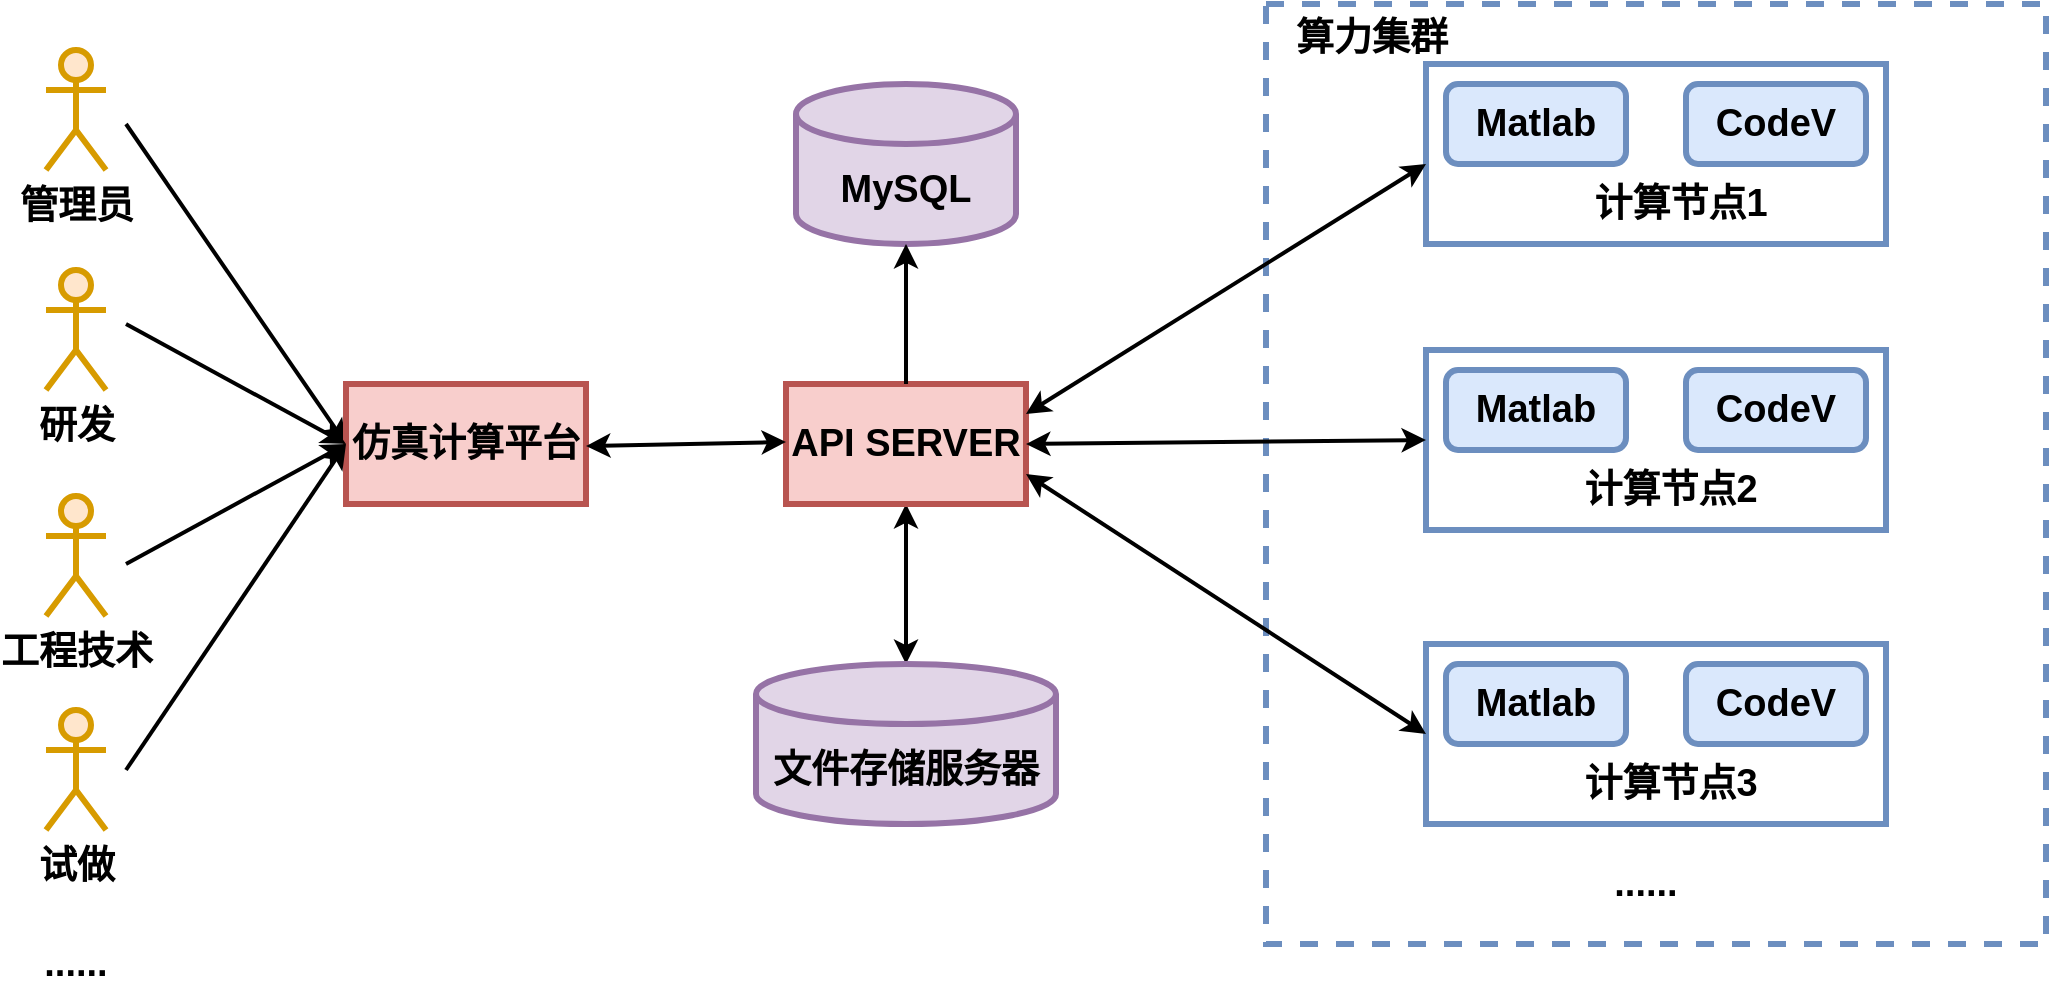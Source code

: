 <mxfile version="14.9.2" type="github"><diagram id="WEavagxoX7mWQo-rN5Ej" name="Page-1"><mxGraphModel dx="1102" dy="526" grid="1" gridSize="10" guides="1" tooltips="1" connect="1" arrows="1" fold="1" page="1" pageScale="1" pageWidth="827" pageHeight="1169" math="0" shadow="0"><root><mxCell id="0"/><mxCell id="1" parent="0"/><mxCell id="meVRYA2Hp27yC9P9ZgB7-33" value="" style="rounded=0;whiteSpace=wrap;html=1;strokeColor=#6c8ebf;fillColor=none;dashed=1;strokeWidth=3;fontSize=19;" parent="1" vertex="1"><mxGeometry x="850" y="140" width="390" height="470" as="geometry"/></mxCell><mxCell id="meVRYA2Hp27yC9P9ZgB7-4" value="" style="rounded=0;whiteSpace=wrap;html=1;strokeColor=#6c8ebf;fillColor=none;strokeWidth=3;fontSize=19;" parent="1" vertex="1"><mxGeometry x="930" y="170" width="230" height="90" as="geometry"/></mxCell><mxCell id="meVRYA2Hp27yC9P9ZgB7-5" value="&lt;b style=&quot;font-size: 19px;&quot;&gt;Matlab&lt;/b&gt;" style="rounded=1;whiteSpace=wrap;html=1;strokeColor=#6c8ebf;fillColor=#dae8fc;strokeWidth=3;fontSize=19;" parent="1" vertex="1"><mxGeometry x="940" y="180" width="90" height="40" as="geometry"/></mxCell><mxCell id="meVRYA2Hp27yC9P9ZgB7-6" value="&lt;b style=&quot;font-size: 19px;&quot;&gt;CodeV&lt;/b&gt;" style="rounded=1;whiteSpace=wrap;html=1;strokeColor=#6c8ebf;fillColor=#dae8fc;strokeWidth=3;fontSize=19;" parent="1" vertex="1"><mxGeometry x="1060" y="180" width="90" height="40" as="geometry"/></mxCell><mxCell id="meVRYA2Hp27yC9P9ZgB7-13" value="&lt;b style=&quot;font-size: 19px;&quot;&gt;计算节点1&lt;/b&gt;" style="text;html=1;strokeColor=none;fillColor=none;align=center;verticalAlign=middle;whiteSpace=wrap;rounded=0;fontSize=19;" parent="1" vertex="1"><mxGeometry x="1005" y="230" width="105" height="20" as="geometry"/></mxCell><mxCell id="meVRYA2Hp27yC9P9ZgB7-14" value="" style="rounded=0;whiteSpace=wrap;html=1;strokeColor=#6c8ebf;fillColor=none;strokeWidth=3;fontSize=19;" parent="1" vertex="1"><mxGeometry x="930" y="313" width="230" height="90" as="geometry"/></mxCell><mxCell id="meVRYA2Hp27yC9P9ZgB7-15" value="&lt;b style=&quot;font-size: 19px;&quot;&gt;Matlab&lt;/b&gt;" style="rounded=1;whiteSpace=wrap;html=1;strokeColor=#6c8ebf;fillColor=#dae8fc;strokeWidth=3;fontSize=19;" parent="1" vertex="1"><mxGeometry x="940" y="323" width="90" height="40" as="geometry"/></mxCell><mxCell id="meVRYA2Hp27yC9P9ZgB7-16" value="&lt;b style=&quot;font-size: 19px;&quot;&gt;CodeV&lt;/b&gt;" style="rounded=1;whiteSpace=wrap;html=1;strokeColor=#6c8ebf;fillColor=#dae8fc;strokeWidth=3;fontSize=19;" parent="1" vertex="1"><mxGeometry x="1060" y="323" width="90" height="40" as="geometry"/></mxCell><mxCell id="meVRYA2Hp27yC9P9ZgB7-17" value="&lt;b style=&quot;font-size: 19px;&quot;&gt;计算节点2&lt;/b&gt;" style="text;html=1;strokeColor=none;fillColor=none;align=center;verticalAlign=middle;whiteSpace=wrap;rounded=0;fontSize=19;" parent="1" vertex="1"><mxGeometry x="1005" y="373" width="95" height="20" as="geometry"/></mxCell><mxCell id="meVRYA2Hp27yC9P9ZgB7-18" value="" style="rounded=0;whiteSpace=wrap;html=1;strokeColor=#6c8ebf;fillColor=none;strokeWidth=3;fontSize=19;" parent="1" vertex="1"><mxGeometry x="930" y="460" width="230" height="90" as="geometry"/></mxCell><mxCell id="meVRYA2Hp27yC9P9ZgB7-19" value="&lt;b style=&quot;font-size: 19px;&quot;&gt;Matlab&lt;/b&gt;" style="rounded=1;whiteSpace=wrap;html=1;strokeColor=#6c8ebf;fillColor=#dae8fc;strokeWidth=3;fontSize=19;" parent="1" vertex="1"><mxGeometry x="940" y="470" width="90" height="40" as="geometry"/></mxCell><mxCell id="meVRYA2Hp27yC9P9ZgB7-20" value="&lt;b style=&quot;font-size: 19px;&quot;&gt;CodeV&lt;/b&gt;" style="rounded=1;whiteSpace=wrap;html=1;strokeColor=#6c8ebf;fillColor=#dae8fc;strokeWidth=3;fontSize=19;" parent="1" vertex="1"><mxGeometry x="1060" y="470" width="90" height="40" as="geometry"/></mxCell><mxCell id="meVRYA2Hp27yC9P9ZgB7-21" value="&lt;b style=&quot;font-size: 19px;&quot;&gt;计算节点3&lt;/b&gt;" style="text;html=1;strokeColor=none;fillColor=none;align=center;verticalAlign=middle;whiteSpace=wrap;rounded=0;fontSize=19;" parent="1" vertex="1"><mxGeometry x="1005" y="520" width="95" height="20" as="geometry"/></mxCell><mxCell id="meVRYA2Hp27yC9P9ZgB7-22" value="&lt;b style=&quot;font-size: 19px;&quot;&gt;&lt;font style=&quot;font-size: 19px;&quot;&gt;算力集群&lt;/font&gt;&lt;/b&gt;" style="text;html=1;strokeColor=none;fillColor=none;align=center;verticalAlign=middle;whiteSpace=wrap;rounded=0;fontSize=19;" parent="1" vertex="1"><mxGeometry x="858" y="147" width="90" height="20" as="geometry"/></mxCell><mxCell id="7pgYKb--DzRDkmdQiDz7-1" style="edgeStyle=orthogonalEdgeStyle;rounded=0;orthogonalLoop=1;jettySize=auto;html=1;entryX=0.5;entryY=0;entryDx=0;entryDy=0;entryPerimeter=0;startArrow=classic;startFill=1;strokeWidth=2;" parent="1" source="meVRYA2Hp27yC9P9ZgB7-23" target="meVRYA2Hp27yC9P9ZgB7-50" edge="1"><mxGeometry relative="1" as="geometry"/></mxCell><mxCell id="meVRYA2Hp27yC9P9ZgB7-23" value="&lt;b style=&quot;font-size: 19px;&quot;&gt;API SERVER&lt;/b&gt;" style="rounded=0;whiteSpace=wrap;html=1;fillColor=#f8cecc;strokeColor=#b85450;strokeWidth=3;fontSize=19;" parent="1" vertex="1"><mxGeometry x="610" y="330" width="120" height="60" as="geometry"/></mxCell><mxCell id="meVRYA2Hp27yC9P9ZgB7-25" value="&lt;b style=&quot;font-size: 19px;&quot;&gt;管理员&lt;/b&gt;" style="shape=umlActor;verticalLabelPosition=bottom;verticalAlign=top;html=1;outlineConnect=0;fillColor=#ffe6cc;strokeColor=#d79b00;strokeWidth=3;fontSize=19;" parent="1" vertex="1"><mxGeometry x="240" y="163" width="30" height="60" as="geometry"/></mxCell><mxCell id="meVRYA2Hp27yC9P9ZgB7-28" value="&lt;b style=&quot;font-size: 19px;&quot;&gt;研发&lt;/b&gt;" style="shape=umlActor;verticalLabelPosition=bottom;verticalAlign=top;html=1;outlineConnect=0;fillColor=#ffe6cc;strokeColor=#d79b00;strokeWidth=3;fontSize=19;" parent="1" vertex="1"><mxGeometry x="240" y="273" width="30" height="60" as="geometry"/></mxCell><mxCell id="meVRYA2Hp27yC9P9ZgB7-29" value="&lt;b style=&quot;font-size: 19px;&quot;&gt;工程技术&lt;/b&gt;" style="shape=umlActor;verticalLabelPosition=bottom;verticalAlign=top;html=1;outlineConnect=0;fillColor=#ffe6cc;strokeColor=#d79b00;strokeWidth=3;fontSize=19;" parent="1" vertex="1"><mxGeometry x="240" y="386" width="30" height="60" as="geometry"/></mxCell><mxCell id="meVRYA2Hp27yC9P9ZgB7-30" value="" style="endArrow=classic;html=1;strokeWidth=2;fontSize=19;entryX=0;entryY=0.5;entryDx=0;entryDy=0;" parent="1" target="meVRYA2Hp27yC9P9ZgB7-60" edge="1"><mxGeometry width="50" height="50" relative="1" as="geometry"><mxPoint x="280" y="200" as="sourcePoint"/><mxPoint x="380" y="350" as="targetPoint"/></mxGeometry></mxCell><mxCell id="meVRYA2Hp27yC9P9ZgB7-36" value="&lt;font style=&quot;font-size: 19px;&quot;&gt;&lt;b style=&quot;font-size: 19px;&quot;&gt;......&lt;/b&gt;&lt;/font&gt;" style="text;html=1;strokeColor=none;fillColor=none;align=center;verticalAlign=middle;whiteSpace=wrap;rounded=0;fontSize=19;" parent="1" vertex="1"><mxGeometry x="1005" y="570" width="70" height="20" as="geometry"/></mxCell><mxCell id="meVRYA2Hp27yC9P9ZgB7-40" value="" style="endArrow=classic;startArrow=classic;html=1;exitX=1;exitY=0.25;exitDx=0;exitDy=0;strokeWidth=2;fontSize=19;" parent="1" source="meVRYA2Hp27yC9P9ZgB7-23" edge="1"><mxGeometry width="50" height="50" relative="1" as="geometry"><mxPoint x="880" y="270" as="sourcePoint"/><mxPoint x="930" y="220" as="targetPoint"/></mxGeometry></mxCell><mxCell id="meVRYA2Hp27yC9P9ZgB7-41" value="" style="endArrow=classic;startArrow=classic;html=1;exitX=1;exitY=0.5;exitDx=0;exitDy=0;entryX=0;entryY=0.5;entryDx=0;entryDy=0;strokeWidth=2;fontSize=19;" parent="1" source="meVRYA2Hp27yC9P9ZgB7-23" target="meVRYA2Hp27yC9P9ZgB7-14" edge="1"><mxGeometry width="50" height="50" relative="1" as="geometry"><mxPoint x="740" y="355" as="sourcePoint"/><mxPoint x="940" y="230" as="targetPoint"/></mxGeometry></mxCell><mxCell id="meVRYA2Hp27yC9P9ZgB7-42" value="" style="endArrow=classic;startArrow=classic;html=1;exitX=1;exitY=0.75;exitDx=0;exitDy=0;entryX=0;entryY=0.5;entryDx=0;entryDy=0;strokeWidth=2;fontSize=19;" parent="1" source="meVRYA2Hp27yC9P9ZgB7-23" target="meVRYA2Hp27yC9P9ZgB7-18" edge="1"><mxGeometry width="50" height="50" relative="1" as="geometry"><mxPoint x="740" y="355" as="sourcePoint"/><mxPoint x="940" y="230" as="targetPoint"/></mxGeometry></mxCell><mxCell id="meVRYA2Hp27yC9P9ZgB7-50" value="&lt;b style=&quot;font-size: 19px;&quot;&gt;文件存储服务器&lt;/b&gt;" style="shape=cylinder3;whiteSpace=wrap;html=1;boundedLbl=1;backgroundOutline=1;size=15;fillColor=#e1d5e7;strokeColor=#9673a6;strokeWidth=3;fontSize=19;" parent="1" vertex="1"><mxGeometry x="595" y="470" width="150" height="80" as="geometry"/></mxCell><mxCell id="meVRYA2Hp27yC9P9ZgB7-51" value="&lt;b style=&quot;font-size: 19px;&quot;&gt;MySQL&lt;/b&gt;" style="shape=cylinder3;whiteSpace=wrap;html=1;boundedLbl=1;backgroundOutline=1;size=15;fillColor=#e1d5e7;strokeColor=#9673a6;strokeWidth=3;fontSize=19;" parent="1" vertex="1"><mxGeometry x="615" y="180" width="110" height="80" as="geometry"/></mxCell><mxCell id="meVRYA2Hp27yC9P9ZgB7-52" value="" style="endArrow=classic;html=1;exitX=0.5;exitY=0;exitDx=0;exitDy=0;entryX=0.5;entryY=1;entryDx=0;entryDy=0;entryPerimeter=0;strokeWidth=2;fontSize=19;" parent="1" source="meVRYA2Hp27yC9P9ZgB7-23" target="meVRYA2Hp27yC9P9ZgB7-51" edge="1"><mxGeometry width="50" height="50" relative="1" as="geometry"><mxPoint x="890" y="450" as="sourcePoint"/><mxPoint x="940" y="400" as="targetPoint"/></mxGeometry></mxCell><mxCell id="meVRYA2Hp27yC9P9ZgB7-60" value="&lt;b style=&quot;font-size: 19px;&quot;&gt;仿真计算平台&lt;/b&gt;" style="rounded=0;whiteSpace=wrap;html=1;fillColor=#f8cecc;strokeColor=#b85450;strokeWidth=3;fontSize=19;" parent="1" vertex="1"><mxGeometry x="390" y="330" width="120" height="60" as="geometry"/></mxCell><mxCell id="meVRYA2Hp27yC9P9ZgB7-61" value="" style="endArrow=classic;startArrow=classic;html=1;exitX=1;exitY=0.5;exitDx=0;exitDy=0;strokeWidth=2;fontSize=19;" parent="1" edge="1"><mxGeometry width="50" height="50" relative="1" as="geometry"><mxPoint x="510" y="361" as="sourcePoint"/><mxPoint x="610" y="359" as="targetPoint"/></mxGeometry></mxCell><mxCell id="meVRYA2Hp27yC9P9ZgB7-65" value="&lt;font style=&quot;font-size: 19px;&quot;&gt;&lt;b style=&quot;font-size: 19px;&quot;&gt;......&lt;/b&gt;&lt;/font&gt;" style="text;html=1;strokeColor=none;fillColor=none;align=center;verticalAlign=middle;whiteSpace=wrap;rounded=0;fontSize=19;" parent="1" vertex="1"><mxGeometry x="220" y="610" width="70" height="20" as="geometry"/></mxCell><mxCell id="btyc-CBfFB33e5wVhmjG-1" value="&lt;b style=&quot;font-size: 19px&quot;&gt;试做&lt;/b&gt;" style="shape=umlActor;verticalLabelPosition=bottom;verticalAlign=top;html=1;outlineConnect=0;fillColor=#ffe6cc;strokeColor=#d79b00;strokeWidth=3;fontSize=19;" parent="1" vertex="1"><mxGeometry x="240" y="493" width="30" height="60" as="geometry"/></mxCell><mxCell id="btyc-CBfFB33e5wVhmjG-6" value="" style="endArrow=classic;html=1;strokeWidth=2;fontSize=19;entryX=0;entryY=0.5;entryDx=0;entryDy=0;" parent="1" target="meVRYA2Hp27yC9P9ZgB7-60" edge="1"><mxGeometry width="50" height="50" relative="1" as="geometry"><mxPoint x="280" y="523" as="sourcePoint"/><mxPoint x="400" y="355" as="targetPoint"/></mxGeometry></mxCell><mxCell id="btyc-CBfFB33e5wVhmjG-7" value="" style="endArrow=classic;html=1;strokeWidth=2;fontSize=19;entryX=0;entryY=0.5;entryDx=0;entryDy=0;" parent="1" target="meVRYA2Hp27yC9P9ZgB7-60" edge="1"><mxGeometry width="50" height="50" relative="1" as="geometry"><mxPoint x="280" y="420" as="sourcePoint"/><mxPoint x="400" y="385" as="targetPoint"/></mxGeometry></mxCell><mxCell id="btyc-CBfFB33e5wVhmjG-8" value="" style="endArrow=classic;html=1;strokeWidth=2;fontSize=19;entryX=0;entryY=0.5;entryDx=0;entryDy=0;" parent="1" target="meVRYA2Hp27yC9P9ZgB7-60" edge="1"><mxGeometry width="50" height="50" relative="1" as="geometry"><mxPoint x="280" y="300" as="sourcePoint"/><mxPoint x="400" y="370" as="targetPoint"/></mxGeometry></mxCell></root></mxGraphModel></diagram></mxfile>